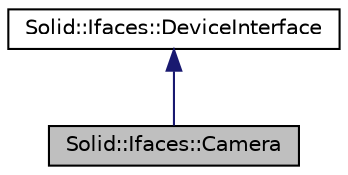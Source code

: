 digraph "Solid::Ifaces::Camera"
{
  edge [fontname="Helvetica",fontsize="10",labelfontname="Helvetica",labelfontsize="10"];
  node [fontname="Helvetica",fontsize="10",shape=record];
  Node0 [label="Solid::Ifaces::Camera",height=0.2,width=0.4,color="black", fillcolor="grey75", style="filled", fontcolor="black"];
  Node1 -> Node0 [dir="back",color="midnightblue",fontsize="10",style="solid",fontname="Helvetica"];
  Node1 [label="Solid::Ifaces::DeviceInterface",height=0.2,width=0.4,color="black", fillcolor="white", style="filled",URL="$classSolid_1_1Ifaces_1_1DeviceInterface.html",tooltip="Base interface of all the device interfaces. "];
}
